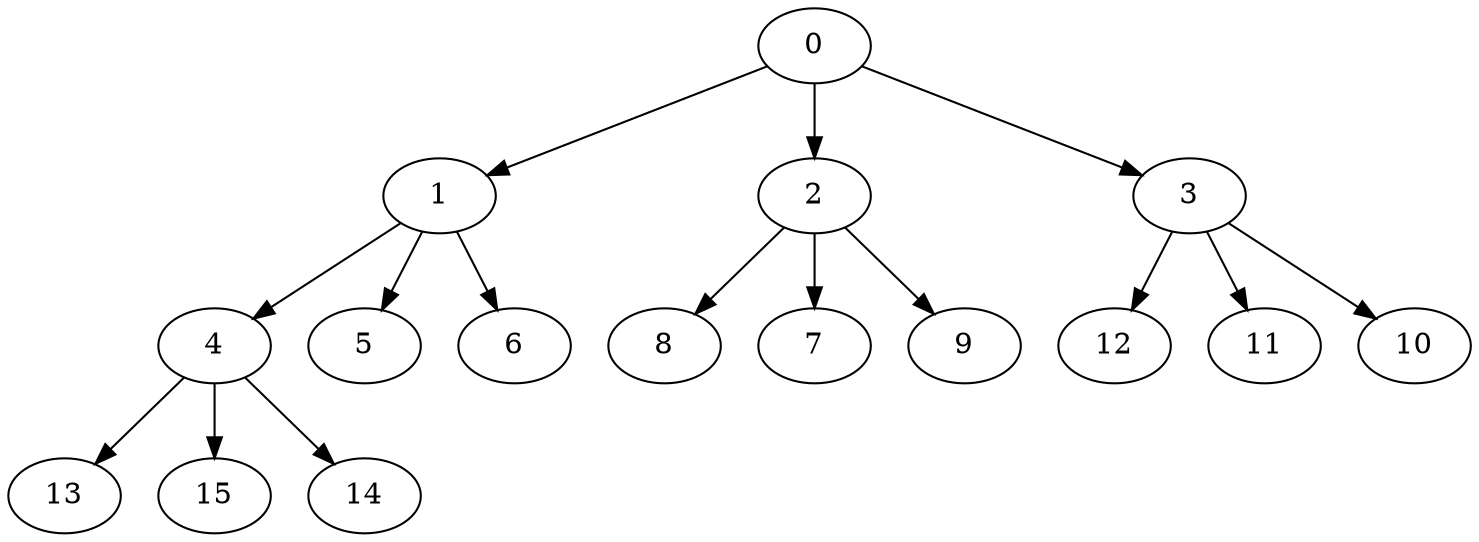digraph "OutTree-Balanced-MaxBf-3_Nodes_16_CCR_0.10_WeightType_Random#1" {
	graph ["Duplicate states"=0,
		GraphType=OutTree,
		"Max states in OPEN"=0,
		Modes="120000ms; topo-ordered tasks, ; Pruning: task equivalence, fixed order ready list, ; F-value: ; Optimisation: best schedule length (\
SL) optimisation on equal, ",
		NumberOfTasks=16,
		"Pruned using list schedule length"=10501,
		"States removed from OPEN"=0,
		TargetSystem="Homogeneous-2",
		"Time to schedule (ms)"=282,
		"Total idle time"=81,
		"Total schedule length"=565,
		"Total sequential time"=1049,
		"Total states created"=21812
	];
	0	["Finish time"=71,
		Processor=0,
		"Start time"=0,
		Weight=71];
	1	["Finish time"=189,
		Processor=0,
		"Start time"=71,
		Weight=118];
	0 -> 1	[Weight=10];
	2	["Finish time"=164,
		Processor=1,
		"Start time"=105,
		Weight=59];
	0 -> 2	[Weight=4];
	3	["Finish time"=105,
		Processor=1,
		"Start time"=81,
		Weight=24];
	0 -> 3	[Weight=10];
	4	["Finish time"=388,
		Processor=1,
		"Start time"=305,
		Weight=83];
	1 -> 4	[Weight=7];
	5	["Finish time"=365,
		Processor=0,
		"Start time"=318,
		Weight=47];
	1 -> 5	[Weight=10];
	6	["Finish time"=305,
		Processor=1,
		"Start time"=270,
		Weight=35];
	1 -> 6	[Weight=8];
	13	["Finish time"=565,
		Processor=1,
		"Start time"=459,
		Weight=106];
	4 -> 13	[Weight=6];
	15	["Finish time"=459,
		Processor=1,
		"Start time"=388,
		Weight=71];
	4 -> 15	[Weight=4];
	14	["Finish time"=471,
		Processor=0,
		"Start time"=424,
		Weight=47];
	4 -> 14	[Weight=9];
	8	["Finish time"=270,
		Processor=1,
		"Start time"=164,
		Weight=106];
	2 -> 8	[Weight=4];
	7	["Finish time"=318,
		Processor=0,
		"Start time"=271,
		Weight=47];
	2 -> 7	[Weight=5];
	9	["Finish time"=271,
		Processor=0,
		"Start time"=224,
		Weight=47];
	2 -> 9	[Weight=3];
	12	["Finish time"=565,
		Processor=0,
		"Start time"=471,
		Weight=94];
	3 -> 12	[Weight=10];
	11	["Finish time"=424,
		Processor=0,
		"Start time"=365,
		Weight=59];
	3 -> 11	[Weight=7];
	10	["Finish time"=224,
		Processor=0,
		"Start time"=189,
		Weight=35];
	3 -> 10	[Weight=8];
}
